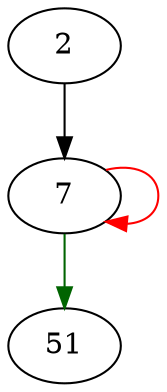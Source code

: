 strict digraph "blake2b_compress" {
	// Node definitions.
	2 [entry=true];
	7;
	51;

	// Edge definitions.
	2 -> 7;
	7 -> 7 [
		color=red
		cond=false
	];
	7 -> 51 [
		color=darkgreen
		cond=true
	];
}